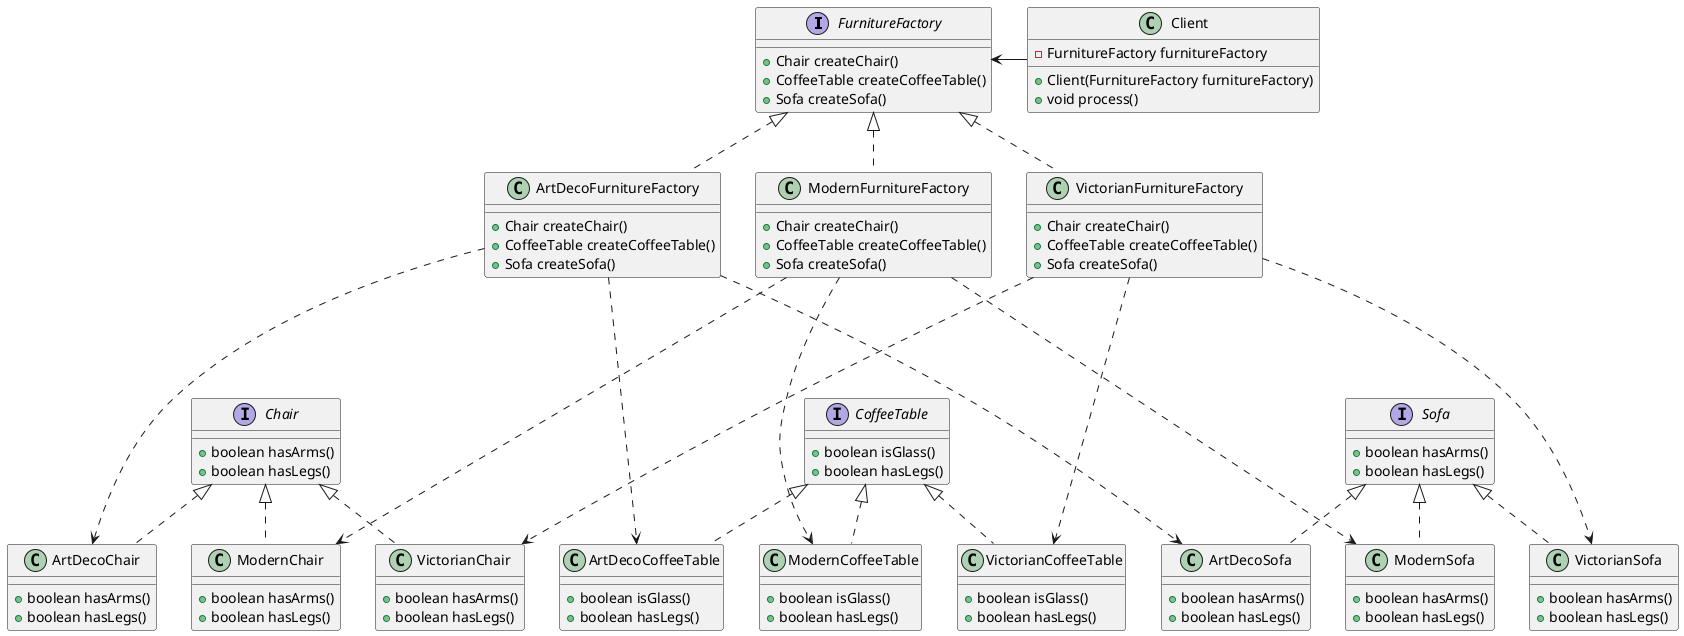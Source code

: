 @startuml
'https://plantuml.com/class-diagram

interface FurnitureFactory {
+Chair createChair()
+CoffeeTable createCoffeeTable()
+Sofa createSofa()
}

FurnitureFactory <- Client

class Client {
-FurnitureFactory furnitureFactory
+Client(FurnitureFactory furnitureFactory)
+void process()
}

interface Chair {
+boolean hasArms()
+boolean hasLegs()
}
interface CoffeeTable {
+boolean isGlass()
+boolean hasLegs()
}
interface Sofa {
+boolean hasArms()
+boolean hasLegs()
}

FurnitureFactory <|.. ArtDecoFurnitureFactory
FurnitureFactory <|.. ModernFurnitureFactory
FurnitureFactory <|.. VictorianFurnitureFactory

class ArtDecoFurnitureFactory {
+Chair createChair()
+CoffeeTable createCoffeeTable()
+Sofa createSofa()
}
class ModernFurnitureFactory {
+Chair createChair()
+CoffeeTable createCoffeeTable()
+Sofa createSofa()
}
class VictorianFurnitureFactory {
+Chair createChair()
+CoffeeTable createCoffeeTable()
+Sofa createSofa()
}

ArtDecoFurnitureFactory ....> ArtDecoChair
ArtDecoFurnitureFactory ....> ArtDecoCoffeeTable
ArtDecoFurnitureFactory ....> ArtDecoSofa

ModernFurnitureFactory ....> ModernChair
ModernFurnitureFactory ....> ModernCoffeeTable
ModernFurnitureFactory ....> ModernSofa

VictorianFurnitureFactory ....> VictorianChair
VictorianFurnitureFactory ....> VictorianCoffeeTable
VictorianFurnitureFactory ....> VictorianSofa

Chair <|.. ArtDecoChair
Chair <|.. ModernChair
Chair <|.. VictorianChair

class ArtDecoChair {
+boolean hasArms()
+boolean hasLegs()
}
class ModernChair {
+boolean hasArms()
+boolean hasLegs()
}
class VictorianChair {
+boolean hasArms()
+boolean hasLegs()
}

CoffeeTable <|.. ArtDecoCoffeeTable
CoffeeTable <|.. ModernCoffeeTable
CoffeeTable <|.. VictorianCoffeeTable

class ArtDecoCoffeeTable {
+boolean isGlass()
+boolean hasLegs()
}
class ModernCoffeeTable {
+boolean isGlass()
+boolean hasLegs()
}
class VictorianCoffeeTable {
+boolean isGlass()
+boolean hasLegs()
}

Sofa <|.. ArtDecoSofa
Sofa <|.. ModernSofa
Sofa <|.. VictorianSofa

class ArtDecoSofa {
+boolean hasArms()
+boolean hasLegs()
}
class ModernSofa {
+boolean hasArms()
+boolean hasLegs()
}
class VictorianSofa {
+boolean hasArms()
+boolean hasLegs()
}

@enduml